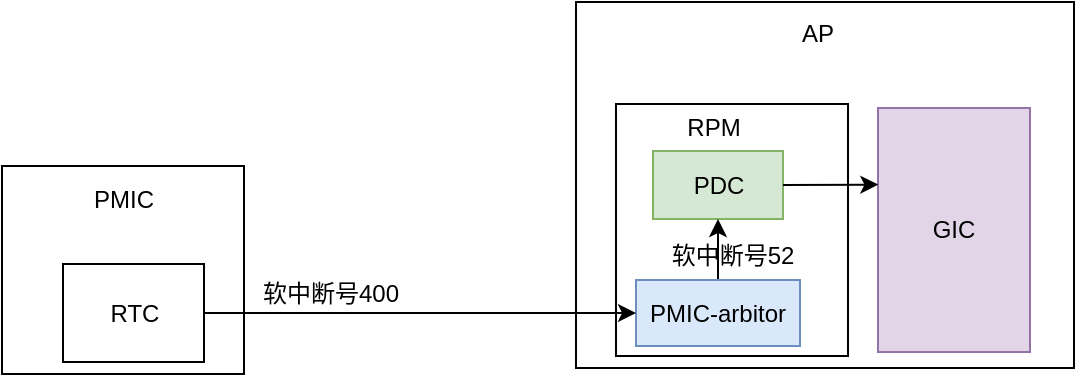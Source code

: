 <mxfile version="24.2.5" type="github">
  <diagram name="第 1 页" id="HYePOvqadmExIdz0bDAq">
    <mxGraphModel dx="779" dy="453" grid="0" gridSize="10" guides="1" tooltips="1" connect="1" arrows="1" fold="1" page="1" pageScale="1" pageWidth="827" pageHeight="1169" math="0" shadow="0">
      <root>
        <mxCell id="0" />
        <mxCell id="1" parent="0" />
        <mxCell id="FarD5Gy3ehOx7Mx82Ncr-2" value="" style="rounded=0;whiteSpace=wrap;html=1;" vertex="1" parent="1">
          <mxGeometry x="216" y="392" width="121" height="104" as="geometry" />
        </mxCell>
        <mxCell id="FarD5Gy3ehOx7Mx82Ncr-4" value="" style="rounded=0;whiteSpace=wrap;html=1;" vertex="1" parent="1">
          <mxGeometry x="503" y="310" width="249" height="183" as="geometry" />
        </mxCell>
        <mxCell id="FarD5Gy3ehOx7Mx82Ncr-1" value="RTC" style="rounded=0;whiteSpace=wrap;html=1;" vertex="1" parent="1">
          <mxGeometry x="246.5" y="441" width="70.5" height="49" as="geometry" />
        </mxCell>
        <mxCell id="FarD5Gy3ehOx7Mx82Ncr-5" value="" style="rounded=0;whiteSpace=wrap;html=1;" vertex="1" parent="1">
          <mxGeometry x="523" y="361" width="116" height="126" as="geometry" />
        </mxCell>
        <mxCell id="FarD5Gy3ehOx7Mx82Ncr-3" value="PMIC" style="text;html=1;align=center;verticalAlign=middle;whiteSpace=wrap;rounded=0;" vertex="1" parent="1">
          <mxGeometry x="246.5" y="399.5" width="60" height="19" as="geometry" />
        </mxCell>
        <mxCell id="FarD5Gy3ehOx7Mx82Ncr-6" value="PDC" style="rounded=0;whiteSpace=wrap;html=1;fillColor=#d5e8d4;strokeColor=#82b366;" vertex="1" parent="1">
          <mxGeometry x="541.5" y="384.5" width="65" height="34" as="geometry" />
        </mxCell>
        <mxCell id="FarD5Gy3ehOx7Mx82Ncr-7" value="AP" style="text;html=1;align=center;verticalAlign=middle;whiteSpace=wrap;rounded=0;" vertex="1" parent="1">
          <mxGeometry x="594" y="311" width="60" height="30" as="geometry" />
        </mxCell>
        <mxCell id="FarD5Gy3ehOx7Mx82Ncr-8" value="RPM" style="text;html=1;align=center;verticalAlign=middle;whiteSpace=wrap;rounded=0;" vertex="1" parent="1">
          <mxGeometry x="541.5" y="358" width="60" height="30" as="geometry" />
        </mxCell>
        <mxCell id="FarD5Gy3ehOx7Mx82Ncr-18" style="edgeStyle=orthogonalEdgeStyle;rounded=0;orthogonalLoop=1;jettySize=auto;html=1;entryX=0.5;entryY=1;entryDx=0;entryDy=0;" edge="1" parent="1" source="FarD5Gy3ehOx7Mx82Ncr-12" target="FarD5Gy3ehOx7Mx82Ncr-6">
          <mxGeometry relative="1" as="geometry" />
        </mxCell>
        <mxCell id="FarD5Gy3ehOx7Mx82Ncr-12" value="PMIC-arbitor" style="rounded=0;whiteSpace=wrap;html=1;fillColor=#dae8fc;strokeColor=#6c8ebf;" vertex="1" parent="1">
          <mxGeometry x="533" y="449" width="82" height="33" as="geometry" />
        </mxCell>
        <mxCell id="FarD5Gy3ehOx7Mx82Ncr-14" style="edgeStyle=orthogonalEdgeStyle;rounded=0;orthogonalLoop=1;jettySize=auto;html=1;entryX=0;entryY=0.5;entryDx=0;entryDy=0;exitX=1;exitY=0.5;exitDx=0;exitDy=0;" edge="1" parent="1" source="FarD5Gy3ehOx7Mx82Ncr-1" target="FarD5Gy3ehOx7Mx82Ncr-12">
          <mxGeometry relative="1" as="geometry" />
        </mxCell>
        <mxCell id="FarD5Gy3ehOx7Mx82Ncr-17" value="软中断号400" style="text;html=1;align=center;verticalAlign=middle;resizable=0;points=[];autosize=1;strokeColor=none;fillColor=none;" vertex="1" parent="1">
          <mxGeometry x="337" y="443" width="86" height="26" as="geometry" />
        </mxCell>
        <mxCell id="FarD5Gy3ehOx7Mx82Ncr-20" value="软中断号52" style="text;html=1;align=center;verticalAlign=middle;whiteSpace=wrap;rounded=0;" vertex="1" parent="1">
          <mxGeometry x="544.5" y="422" width="73" height="30" as="geometry" />
        </mxCell>
        <mxCell id="FarD5Gy3ehOx7Mx82Ncr-21" value="GIC" style="rounded=0;whiteSpace=wrap;html=1;fillColor=#e1d5e7;strokeColor=#9673a6;" vertex="1" parent="1">
          <mxGeometry x="654" y="363" width="76" height="122" as="geometry" />
        </mxCell>
        <mxCell id="FarD5Gy3ehOx7Mx82Ncr-22" value="" style="endArrow=classic;html=1;rounded=0;exitX=1;exitY=0.5;exitDx=0;exitDy=0;entryX=0.002;entryY=0.314;entryDx=0;entryDy=0;entryPerimeter=0;" edge="1" parent="1" source="FarD5Gy3ehOx7Mx82Ncr-6" target="FarD5Gy3ehOx7Mx82Ncr-21">
          <mxGeometry width="50" height="50" relative="1" as="geometry">
            <mxPoint x="654" y="616" as="sourcePoint" />
            <mxPoint x="704" y="566" as="targetPoint" />
          </mxGeometry>
        </mxCell>
      </root>
    </mxGraphModel>
  </diagram>
</mxfile>
